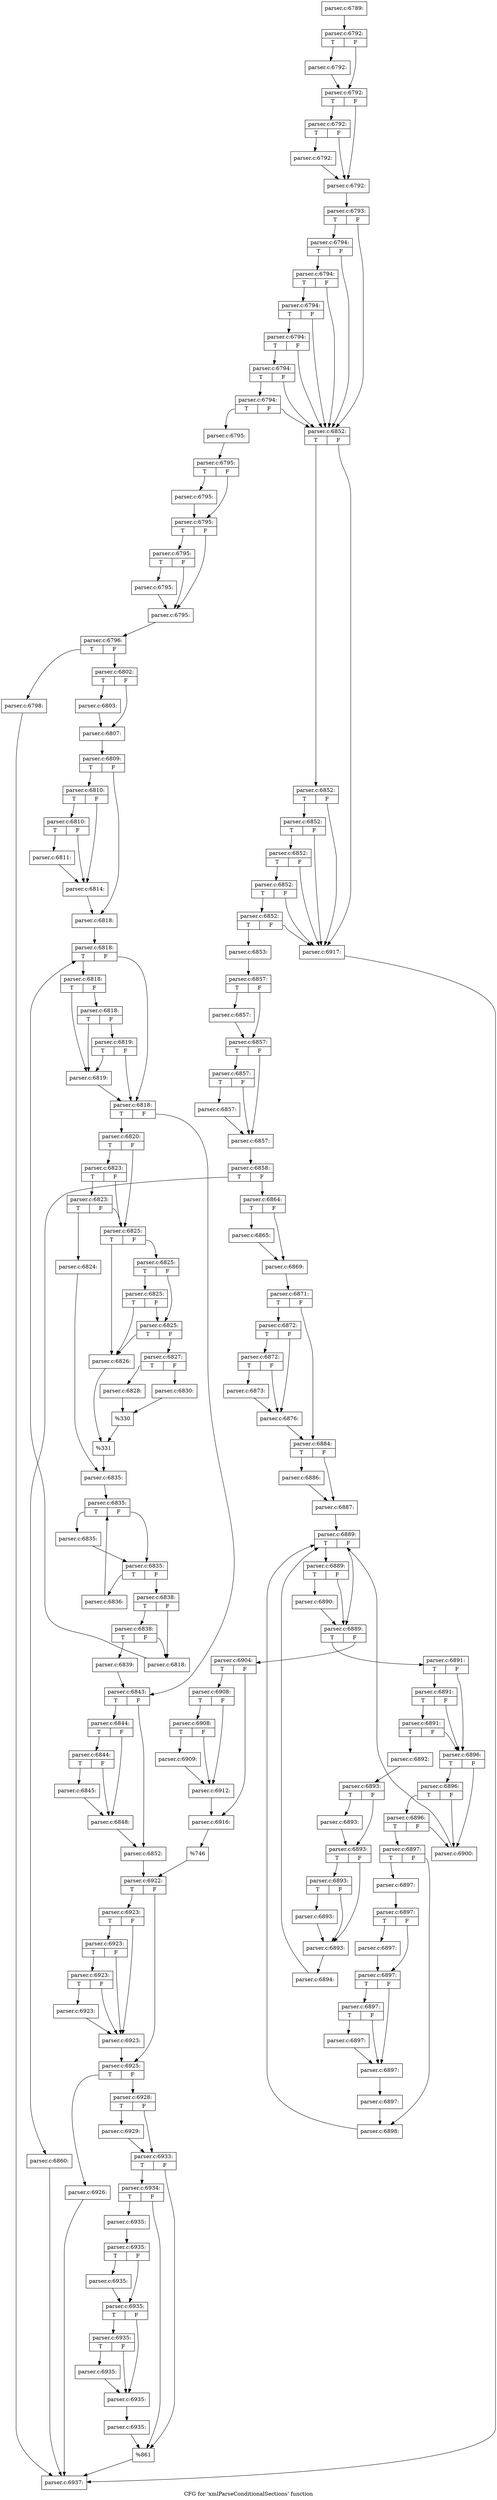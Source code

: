 digraph "CFG for 'xmlParseConditionalSections' function" {
	label="CFG for 'xmlParseConditionalSections' function";

	Node0x60d03a0 [shape=record,label="{parser.c:6789:}"];
	Node0x60d03a0 -> Node0x6104d50;
	Node0x6104d50 [shape=record,label="{parser.c:6792:|{<s0>T|<s1>F}}"];
	Node0x6104d50:s0 -> Node0x6105820;
	Node0x6104d50:s1 -> Node0x6105870;
	Node0x6105820 [shape=record,label="{parser.c:6792:}"];
	Node0x6105820 -> Node0x6105870;
	Node0x6105870 [shape=record,label="{parser.c:6792:|{<s0>T|<s1>F}}"];
	Node0x6105870:s0 -> Node0x6105f50;
	Node0x6105870:s1 -> Node0x6105f00;
	Node0x6105f50 [shape=record,label="{parser.c:6792:|{<s0>T|<s1>F}}"];
	Node0x6105f50:s0 -> Node0x6105eb0;
	Node0x6105f50:s1 -> Node0x6105f00;
	Node0x6105eb0 [shape=record,label="{parser.c:6792:}"];
	Node0x6105eb0 -> Node0x6105f00;
	Node0x6105f00 [shape=record,label="{parser.c:6792:}"];
	Node0x6105f00 -> Node0x6104430;
	Node0x6104430 [shape=record,label="{parser.c:6793:|{<s0>T|<s1>F}}"];
	Node0x6104430:s0 -> Node0x6106ce0;
	Node0x6104430:s1 -> Node0x6106ad0;
	Node0x6106ce0 [shape=record,label="{parser.c:6794:|{<s0>T|<s1>F}}"];
	Node0x6106ce0:s0 -> Node0x6106c90;
	Node0x6106ce0:s1 -> Node0x6106ad0;
	Node0x6106c90 [shape=record,label="{parser.c:6794:|{<s0>T|<s1>F}}"];
	Node0x6106c90:s0 -> Node0x6106c40;
	Node0x6106c90:s1 -> Node0x6106ad0;
	Node0x6106c40 [shape=record,label="{parser.c:6794:|{<s0>T|<s1>F}}"];
	Node0x6106c40:s0 -> Node0x6106bf0;
	Node0x6106c40:s1 -> Node0x6106ad0;
	Node0x6106bf0 [shape=record,label="{parser.c:6794:|{<s0>T|<s1>F}}"];
	Node0x6106bf0:s0 -> Node0x6106ba0;
	Node0x6106bf0:s1 -> Node0x6106ad0;
	Node0x6106ba0 [shape=record,label="{parser.c:6794:|{<s0>T|<s1>F}}"];
	Node0x6106ba0:s0 -> Node0x6106b20;
	Node0x6106ba0:s1 -> Node0x6106ad0;
	Node0x6106b20 [shape=record,label="{parser.c:6794:|{<s0>T|<s1>F}}"];
	Node0x6106b20:s0 -> Node0x6104d00;
	Node0x6106b20:s1 -> Node0x6106ad0;
	Node0x6104d00 [shape=record,label="{parser.c:6795:}"];
	Node0x6104d00 -> Node0x6109010;
	Node0x6109010 [shape=record,label="{parser.c:6795:|{<s0>T|<s1>F}}"];
	Node0x6109010:s0 -> Node0x6109a80;
	Node0x6109010:s1 -> Node0x6109ad0;
	Node0x6109a80 [shape=record,label="{parser.c:6795:}"];
	Node0x6109a80 -> Node0x6109ad0;
	Node0x6109ad0 [shape=record,label="{parser.c:6795:|{<s0>T|<s1>F}}"];
	Node0x6109ad0:s0 -> Node0x610a1b0;
	Node0x6109ad0:s1 -> Node0x610a160;
	Node0x610a1b0 [shape=record,label="{parser.c:6795:|{<s0>T|<s1>F}}"];
	Node0x610a1b0:s0 -> Node0x610a110;
	Node0x610a1b0:s1 -> Node0x610a160;
	Node0x610a110 [shape=record,label="{parser.c:6795:}"];
	Node0x610a110 -> Node0x610a160;
	Node0x610a160 [shape=record,label="{parser.c:6795:}"];
	Node0x610a160 -> Node0x6108f70;
	Node0x6108f70 [shape=record,label="{parser.c:6796:|{<s0>T|<s1>F}}"];
	Node0x6108f70:s0 -> Node0x6108fc0;
	Node0x6108f70:s1 -> Node0x610ad30;
	Node0x6108fc0 [shape=record,label="{parser.c:6798:}"];
	Node0x6108fc0 -> Node0x6139a80;
	Node0x610ad30 [shape=record,label="{parser.c:6802:|{<s0>T|<s1>F}}"];
	Node0x610ad30:s0 -> Node0x610b7e0;
	Node0x610ad30:s1 -> Node0x610b830;
	Node0x610b7e0 [shape=record,label="{parser.c:6803:}"];
	Node0x610b7e0 -> Node0x610b830;
	Node0x610b830 [shape=record,label="{parser.c:6807:}"];
	Node0x610b830 -> Node0x610ace0;
	Node0x610ace0 [shape=record,label="{parser.c:6809:|{<s0>T|<s1>F}}"];
	Node0x610ace0:s0 -> Node0x610c5a0;
	Node0x610ace0:s1 -> Node0x610c5f0;
	Node0x610c5a0 [shape=record,label="{parser.c:6810:|{<s0>T|<s1>F}}"];
	Node0x610c5a0:s0 -> Node0x610ca00;
	Node0x610c5a0:s1 -> Node0x610c9b0;
	Node0x610ca00 [shape=record,label="{parser.c:6810:|{<s0>T|<s1>F}}"];
	Node0x610ca00:s0 -> Node0x610c960;
	Node0x610ca00:s1 -> Node0x610c9b0;
	Node0x610c960 [shape=record,label="{parser.c:6811:}"];
	Node0x610c960 -> Node0x610c9b0;
	Node0x610c9b0 [shape=record,label="{parser.c:6814:}"];
	Node0x610c9b0 -> Node0x610c5f0;
	Node0x610c5f0 [shape=record,label="{parser.c:6818:}"];
	Node0x610c5f0 -> Node0x610e0f0;
	Node0x610e0f0 [shape=record,label="{parser.c:6818:|{<s0>T|<s1>F}}"];
	Node0x610e0f0:s0 -> Node0x610e430;
	Node0x610e0f0:s1 -> Node0x610e390;
	Node0x610e430 [shape=record,label="{parser.c:6818:|{<s0>T|<s1>F}}"];
	Node0x610e430:s0 -> Node0x610e3e0;
	Node0x610e430:s1 -> Node0x610e9d0;
	Node0x610e9d0 [shape=record,label="{parser.c:6818:|{<s0>T|<s1>F}}"];
	Node0x610e9d0:s0 -> Node0x610e3e0;
	Node0x610e9d0:s1 -> Node0x610e950;
	Node0x610e950 [shape=record,label="{parser.c:6819:|{<s0>T|<s1>F}}"];
	Node0x610e950:s0 -> Node0x610e3e0;
	Node0x610e950:s1 -> Node0x610e390;
	Node0x610e3e0 [shape=record,label="{parser.c:6819:}"];
	Node0x610e3e0 -> Node0x610e390;
	Node0x610e390 [shape=record,label="{parser.c:6818:|{<s0>T|<s1>F}}"];
	Node0x610e390:s0 -> Node0x610f930;
	Node0x610e390:s1 -> Node0x610e310;
	Node0x610f930 [shape=record,label="{parser.c:6820:|{<s0>T|<s1>F}}"];
	Node0x610f930:s0 -> Node0x6110cb0;
	Node0x610f930:s1 -> Node0x6110be0;
	Node0x6110cb0 [shape=record,label="{parser.c:6823:|{<s0>T|<s1>F}}"];
	Node0x6110cb0:s0 -> Node0x6110c30;
	Node0x6110cb0:s1 -> Node0x6110be0;
	Node0x6110c30 [shape=record,label="{parser.c:6823:|{<s0>T|<s1>F}}"];
	Node0x6110c30:s0 -> Node0x6110b40;
	Node0x6110c30:s1 -> Node0x6110be0;
	Node0x6110b40 [shape=record,label="{parser.c:6824:}"];
	Node0x6110b40 -> Node0x6110b90;
	Node0x6110be0 [shape=record,label="{parser.c:6825:|{<s0>T|<s1>F}}"];
	Node0x6110be0:s0 -> Node0x6111fb0;
	Node0x6110be0:s1 -> Node0x6112120;
	Node0x6112120 [shape=record,label="{parser.c:6825:|{<s0>T|<s1>F}}"];
	Node0x6112120:s0 -> Node0x6112600;
	Node0x6112120:s1 -> Node0x61120a0;
	Node0x6112600 [shape=record,label="{parser.c:6825:|{<s0>T|<s1>F}}"];
	Node0x6112600:s0 -> Node0x6111fb0;
	Node0x6112600:s1 -> Node0x61120a0;
	Node0x61120a0 [shape=record,label="{parser.c:6825:|{<s0>T|<s1>F}}"];
	Node0x61120a0:s0 -> Node0x6111fb0;
	Node0x61120a0:s1 -> Node0x6112050;
	Node0x6111fb0 [shape=record,label="{parser.c:6826:}"];
	Node0x6111fb0 -> Node0x6112000;
	Node0x6112050 [shape=record,label="{parser.c:6827:|{<s0>T|<s1>F}}"];
	Node0x6112050:s0 -> Node0x6113570;
	Node0x6112050:s1 -> Node0x6113610;
	Node0x6113570 [shape=record,label="{parser.c:6828:}"];
	Node0x6113570 -> Node0x61135c0;
	Node0x6113610 [shape=record,label="{parser.c:6830:}"];
	Node0x6113610 -> Node0x61135c0;
	Node0x61135c0 [shape=record,label="{%330}"];
	Node0x61135c0 -> Node0x6112000;
	Node0x6112000 [shape=record,label="{%331}"];
	Node0x6112000 -> Node0x6110b90;
	Node0x6110b90 [shape=record,label="{parser.c:6835:}"];
	Node0x6110b90 -> Node0x61140d0;
	Node0x61140d0 [shape=record,label="{parser.c:6835:|{<s0>T|<s1>F}}"];
	Node0x61140d0:s0 -> Node0x61143c0;
	Node0x61140d0:s1 -> Node0x6114370;
	Node0x61143c0 [shape=record,label="{parser.c:6835:}"];
	Node0x61143c0 -> Node0x6114370;
	Node0x6114370 [shape=record,label="{parser.c:6835:|{<s0>T|<s1>F}}"];
	Node0x6114370:s0 -> Node0x6114c10;
	Node0x6114370:s1 -> Node0x61142f0;
	Node0x6114c10 [shape=record,label="{parser.c:6836:}"];
	Node0x6114c10 -> Node0x61140d0;
	Node0x61142f0 [shape=record,label="{parser.c:6838:|{<s0>T|<s1>F}}"];
	Node0x61142f0:s0 -> Node0x6114f80;
	Node0x61142f0:s1 -> Node0x6114f30;
	Node0x6114f80 [shape=record,label="{parser.c:6838:|{<s0>T|<s1>F}}"];
	Node0x6114f80:s0 -> Node0x6114ee0;
	Node0x6114f80:s1 -> Node0x6114f30;
	Node0x6114ee0 [shape=record,label="{parser.c:6839:}"];
	Node0x6114ee0 -> Node0x610e310;
	Node0x6114f30 [shape=record,label="{parser.c:6818:}"];
	Node0x6114f30 -> Node0x610e0f0;
	Node0x610e310 [shape=record,label="{parser.c:6843:|{<s0>T|<s1>F}}"];
	Node0x610e310:s0 -> Node0x6115e50;
	Node0x610e310:s1 -> Node0x6115ea0;
	Node0x6115e50 [shape=record,label="{parser.c:6844:|{<s0>T|<s1>F}}"];
	Node0x6115e50:s0 -> Node0x61162b0;
	Node0x6115e50:s1 -> Node0x6116260;
	Node0x61162b0 [shape=record,label="{parser.c:6844:|{<s0>T|<s1>F}}"];
	Node0x61162b0:s0 -> Node0x6116210;
	Node0x61162b0:s1 -> Node0x6116260;
	Node0x6116210 [shape=record,label="{parser.c:6845:}"];
	Node0x6116210 -> Node0x6116260;
	Node0x6116260 [shape=record,label="{parser.c:6848:}"];
	Node0x6116260 -> Node0x6115ea0;
	Node0x6115ea0 [shape=record,label="{parser.c:6852:}"];
	Node0x6115ea0 -> Node0x6106a80;
	Node0x6106ad0 [shape=record,label="{parser.c:6852:|{<s0>T|<s1>F}}"];
	Node0x6106ad0:s0 -> Node0x6117d30;
	Node0x6106ad0:s1 -> Node0x6117b70;
	Node0x6117d30 [shape=record,label="{parser.c:6852:|{<s0>T|<s1>F}}"];
	Node0x6117d30:s0 -> Node0x6117ce0;
	Node0x6117d30:s1 -> Node0x6117b70;
	Node0x6117ce0 [shape=record,label="{parser.c:6852:|{<s0>T|<s1>F}}"];
	Node0x6117ce0:s0 -> Node0x6117c90;
	Node0x6117ce0:s1 -> Node0x6117b70;
	Node0x6117c90 [shape=record,label="{parser.c:6852:|{<s0>T|<s1>F}}"];
	Node0x6117c90:s0 -> Node0x6117c40;
	Node0x6117c90:s1 -> Node0x6117b70;
	Node0x6117c40 [shape=record,label="{parser.c:6852:|{<s0>T|<s1>F}}"];
	Node0x6117c40:s0 -> Node0x6117bc0;
	Node0x6117c40:s1 -> Node0x6117b70;
	Node0x6117bc0 [shape=record,label="{parser.c:6852:|{<s0>T|<s1>F}}"];
	Node0x6117bc0:s0 -> Node0x6117ad0;
	Node0x6117bc0:s1 -> Node0x6117b70;
	Node0x6117ad0 [shape=record,label="{parser.c:6853:}"];
	Node0x6117ad0 -> Node0x5e8d9e0;
	Node0x5e8d9e0 [shape=record,label="{parser.c:6857:|{<s0>T|<s1>F}}"];
	Node0x5e8d9e0:s0 -> Node0x5e8e4b0;
	Node0x5e8d9e0:s1 -> Node0x5e8e500;
	Node0x5e8e4b0 [shape=record,label="{parser.c:6857:}"];
	Node0x5e8e4b0 -> Node0x5e8e500;
	Node0x5e8e500 [shape=record,label="{parser.c:6857:|{<s0>T|<s1>F}}"];
	Node0x5e8e500:s0 -> Node0x5e8ebe0;
	Node0x5e8e500:s1 -> Node0x5e8eb90;
	Node0x5e8ebe0 [shape=record,label="{parser.c:6857:|{<s0>T|<s1>F}}"];
	Node0x5e8ebe0:s0 -> Node0x5e8eb40;
	Node0x5e8ebe0:s1 -> Node0x5e8eb90;
	Node0x5e8eb40 [shape=record,label="{parser.c:6857:}"];
	Node0x5e8eb40 -> Node0x5e8eb90;
	Node0x5e8eb90 [shape=record,label="{parser.c:6857:}"];
	Node0x5e8eb90 -> Node0x5e8d940;
	Node0x5e8d940 [shape=record,label="{parser.c:6858:|{<s0>T|<s1>F}}"];
	Node0x5e8d940:s0 -> Node0x5e8d990;
	Node0x5e8d940:s1 -> Node0x5e8f760;
	Node0x5e8d990 [shape=record,label="{parser.c:6860:}"];
	Node0x5e8d990 -> Node0x6139a80;
	Node0x5e8f760 [shape=record,label="{parser.c:6864:|{<s0>T|<s1>F}}"];
	Node0x5e8f760:s0 -> Node0x5e90210;
	Node0x5e8f760:s1 -> Node0x5e90260;
	Node0x5e90210 [shape=record,label="{parser.c:6865:}"];
	Node0x5e90210 -> Node0x5e90260;
	Node0x5e90260 [shape=record,label="{parser.c:6869:}"];
	Node0x5e90260 -> Node0x5e8f710;
	Node0x5e8f710 [shape=record,label="{parser.c:6871:|{<s0>T|<s1>F}}"];
	Node0x5e8f710:s0 -> Node0x5e90df0;
	Node0x5e8f710:s1 -> Node0x5e90e40;
	Node0x5e90df0 [shape=record,label="{parser.c:6872:|{<s0>T|<s1>F}}"];
	Node0x5e90df0:s0 -> Node0x5e91250;
	Node0x5e90df0:s1 -> Node0x5e91200;
	Node0x5e91250 [shape=record,label="{parser.c:6872:|{<s0>T|<s1>F}}"];
	Node0x5e91250:s0 -> Node0x5e911b0;
	Node0x5e91250:s1 -> Node0x5e91200;
	Node0x5e911b0 [shape=record,label="{parser.c:6873:}"];
	Node0x5e911b0 -> Node0x5e91200;
	Node0x5e91200 [shape=record,label="{parser.c:6876:}"];
	Node0x5e91200 -> Node0x5e90e40;
	Node0x5e90e40 [shape=record,label="{parser.c:6884:|{<s0>T|<s1>F}}"];
	Node0x5e90e40:s0 -> Node0x5e92ef0;
	Node0x5e90e40:s1 -> Node0x5e92f40;
	Node0x5e92ef0 [shape=record,label="{parser.c:6886:}"];
	Node0x5e92ef0 -> Node0x5e92f40;
	Node0x5e92f40 [shape=record,label="{parser.c:6887:}"];
	Node0x5e92f40 -> Node0x5e93800;
	Node0x5e93800 [shape=record,label="{parser.c:6889:|{<s0>T|<s1>F}}"];
	Node0x5e93800:s0 -> Node0x5e93b40;
	Node0x5e93800:s1 -> Node0x5e93aa0;
	Node0x5e93b40 [shape=record,label="{parser.c:6889:|{<s0>T|<s1>F}}"];
	Node0x5e93b40:s0 -> Node0x5e93af0;
	Node0x5e93b40:s1 -> Node0x5e93aa0;
	Node0x5e93af0 [shape=record,label="{parser.c:6890:}"];
	Node0x5e93af0 -> Node0x5e93aa0;
	Node0x5e93aa0 [shape=record,label="{parser.c:6889:|{<s0>T|<s1>F}}"];
	Node0x5e93aa0:s0 -> Node0x5e941e0;
	Node0x5e93aa0:s1 -> Node0x5e93a20;
	Node0x5e941e0 [shape=record,label="{parser.c:6891:|{<s0>T|<s1>F}}"];
	Node0x5e941e0:s0 -> Node0x5e948f0;
	Node0x5e941e0:s1 -> Node0x5e94820;
	Node0x5e948f0 [shape=record,label="{parser.c:6891:|{<s0>T|<s1>F}}"];
	Node0x5e948f0:s0 -> Node0x5e94870;
	Node0x5e948f0:s1 -> Node0x5e94820;
	Node0x5e94870 [shape=record,label="{parser.c:6891:|{<s0>T|<s1>F}}"];
	Node0x5e94870:s0 -> Node0x5e947d0;
	Node0x5e94870:s1 -> Node0x5e94820;
	Node0x5e947d0 [shape=record,label="{parser.c:6892:}"];
	Node0x5e947d0 -> Node0x5e95b70;
	Node0x5e95b70 [shape=record,label="{parser.c:6893:|{<s0>T|<s1>F}}"];
	Node0x5e95b70:s0 -> Node0x5e96640;
	Node0x5e95b70:s1 -> Node0x5e96690;
	Node0x5e96640 [shape=record,label="{parser.c:6893:}"];
	Node0x5e96640 -> Node0x5e96690;
	Node0x5e96690 [shape=record,label="{parser.c:6893:|{<s0>T|<s1>F}}"];
	Node0x5e96690:s0 -> Node0x5e96d70;
	Node0x5e96690:s1 -> Node0x5e96d20;
	Node0x5e96d70 [shape=record,label="{parser.c:6893:|{<s0>T|<s1>F}}"];
	Node0x5e96d70:s0 -> Node0x5e96cd0;
	Node0x5e96d70:s1 -> Node0x5e96d20;
	Node0x5e96cd0 [shape=record,label="{parser.c:6893:}"];
	Node0x5e96cd0 -> Node0x5e96d20;
	Node0x5e96d20 [shape=record,label="{parser.c:6893:}"];
	Node0x5e96d20 -> Node0x5e95ad0;
	Node0x5e95ad0 [shape=record,label="{parser.c:6894:}"];
	Node0x5e95ad0 -> Node0x5e93800;
	Node0x5e94820 [shape=record,label="{parser.c:6896:|{<s0>T|<s1>F}}"];
	Node0x5e94820:s0 -> Node0x5e979a0;
	Node0x5e94820:s1 -> Node0x5e978d0;
	Node0x5e979a0 [shape=record,label="{parser.c:6896:|{<s0>T|<s1>F}}"];
	Node0x5e979a0:s0 -> Node0x5e97920;
	Node0x5e979a0:s1 -> Node0x5e978d0;
	Node0x5e97920 [shape=record,label="{parser.c:6896:|{<s0>T|<s1>F}}"];
	Node0x5e97920:s0 -> Node0x5e95b20;
	Node0x5e97920:s1 -> Node0x5e978d0;
	Node0x5e95b20 [shape=record,label="{parser.c:6897:|{<s0>T|<s1>F}}"];
	Node0x5e95b20:s0 -> Node0x5e98af0;
	Node0x5e95b20:s1 -> Node0x5e98b40;
	Node0x5e98af0 [shape=record,label="{parser.c:6897:}"];
	Node0x5e98af0 -> Node0x5e98f90;
	Node0x5e98f90 [shape=record,label="{parser.c:6897:|{<s0>T|<s1>F}}"];
	Node0x5e98f90:s0 -> Node0x5e99a00;
	Node0x5e98f90:s1 -> Node0x5e99a50;
	Node0x5e99a00 [shape=record,label="{parser.c:6897:}"];
	Node0x5e99a00 -> Node0x5e99a50;
	Node0x5e99a50 [shape=record,label="{parser.c:6897:|{<s0>T|<s1>F}}"];
	Node0x5e99a50:s0 -> Node0x5e9a130;
	Node0x5e99a50:s1 -> Node0x5e9a0e0;
	Node0x5e9a130 [shape=record,label="{parser.c:6897:|{<s0>T|<s1>F}}"];
	Node0x5e9a130:s0 -> Node0x5e9a090;
	Node0x5e9a130:s1 -> Node0x5e9a0e0;
	Node0x5e9a090 [shape=record,label="{parser.c:6897:}"];
	Node0x5e9a090 -> Node0x5e9a0e0;
	Node0x5e9a0e0 [shape=record,label="{parser.c:6897:}"];
	Node0x5e9a0e0 -> Node0x5e98ef0;
	Node0x5e98ef0 [shape=record,label="{parser.c:6897:}"];
	Node0x5e98ef0 -> Node0x5e98b40;
	Node0x5e98b40 [shape=record,label="{parser.c:6898:}"];
	Node0x5e98b40 -> Node0x5e93800;
	Node0x5e978d0 [shape=record,label="{parser.c:6900:}"];
	Node0x5e978d0 -> Node0x5e93800;
	Node0x5e93a20 [shape=record,label="{parser.c:6904:|{<s0>T|<s1>F}}"];
	Node0x5e93a20:s0 -> Node0x5e98f40;
	Node0x5e93a20:s1 -> Node0x5e9b440;
	Node0x5e98f40 [shape=record,label="{parser.c:6908:|{<s0>T|<s1>F}}"];
	Node0x5e98f40:s0 -> Node0x61362d0;
	Node0x5e98f40:s1 -> Node0x6136280;
	Node0x61362d0 [shape=record,label="{parser.c:6908:|{<s0>T|<s1>F}}"];
	Node0x61362d0:s0 -> Node0x6136230;
	Node0x61362d0:s1 -> Node0x6136280;
	Node0x6136230 [shape=record,label="{parser.c:6909:}"];
	Node0x6136230 -> Node0x6136280;
	Node0x6136280 [shape=record,label="{parser.c:6912:}"];
	Node0x6136280 -> Node0x5e9b440;
	Node0x5e9b440 [shape=record,label="{parser.c:6916:}"];
	Node0x5e9b440 -> Node0x6117b20;
	Node0x6117b70 [shape=record,label="{parser.c:6917:}"];
	Node0x6117b70 -> Node0x6139a80;
	Node0x6117b20 [shape=record,label="{%746}"];
	Node0x6117b20 -> Node0x6106a80;
	Node0x6106a80 [shape=record,label="{parser.c:6922:|{<s0>T|<s1>F}}"];
	Node0x6106a80:s0 -> Node0x6137fe0;
	Node0x6106a80:s1 -> Node0x6138030;
	Node0x6137fe0 [shape=record,label="{parser.c:6923:|{<s0>T|<s1>F}}"];
	Node0x6137fe0:s0 -> Node0x6138730;
	Node0x6137fe0:s1 -> Node0x6138660;
	Node0x6138730 [shape=record,label="{parser.c:6923:|{<s0>T|<s1>F}}"];
	Node0x6138730:s0 -> Node0x61386b0;
	Node0x6138730:s1 -> Node0x6138660;
	Node0x61386b0 [shape=record,label="{parser.c:6923:|{<s0>T|<s1>F}}"];
	Node0x61386b0:s0 -> Node0x6138610;
	Node0x61386b0:s1 -> Node0x6138660;
	Node0x6138610 [shape=record,label="{parser.c:6923:}"];
	Node0x6138610 -> Node0x6138660;
	Node0x6138660 [shape=record,label="{parser.c:6923:}"];
	Node0x6138660 -> Node0x6138030;
	Node0x6138030 [shape=record,label="{parser.c:6925:|{<s0>T|<s1>F}}"];
	Node0x6138030:s0 -> Node0x6139a30;
	Node0x6138030:s1 -> Node0x6139ad0;
	Node0x6139a30 [shape=record,label="{parser.c:6926:}"];
	Node0x6139a30 -> Node0x6139a80;
	Node0x6139ad0 [shape=record,label="{parser.c:6928:|{<s0>T|<s1>F}}"];
	Node0x6139ad0:s0 -> Node0x613a400;
	Node0x6139ad0:s1 -> Node0x613a450;
	Node0x613a400 [shape=record,label="{parser.c:6929:}"];
	Node0x613a400 -> Node0x613a450;
	Node0x613a450 [shape=record,label="{parser.c:6933:|{<s0>T|<s1>F}}"];
	Node0x613a450:s0 -> Node0x613ae70;
	Node0x613a450:s1 -> Node0x613ae20;
	Node0x613ae70 [shape=record,label="{parser.c:6934:|{<s0>T|<s1>F}}"];
	Node0x613ae70:s0 -> Node0x613add0;
	Node0x613ae70:s1 -> Node0x613ae20;
	Node0x613add0 [shape=record,label="{parser.c:6935:}"];
	Node0x613add0 -> Node0x613bb90;
	Node0x613bb90 [shape=record,label="{parser.c:6935:|{<s0>T|<s1>F}}"];
	Node0x613bb90:s0 -> Node0x613c600;
	Node0x613bb90:s1 -> Node0x613c650;
	Node0x613c600 [shape=record,label="{parser.c:6935:}"];
	Node0x613c600 -> Node0x613c650;
	Node0x613c650 [shape=record,label="{parser.c:6935:|{<s0>T|<s1>F}}"];
	Node0x613c650:s0 -> Node0x613cd30;
	Node0x613c650:s1 -> Node0x613cce0;
	Node0x613cd30 [shape=record,label="{parser.c:6935:|{<s0>T|<s1>F}}"];
	Node0x613cd30:s0 -> Node0x613cc90;
	Node0x613cd30:s1 -> Node0x613cce0;
	Node0x613cc90 [shape=record,label="{parser.c:6935:}"];
	Node0x613cc90 -> Node0x613cce0;
	Node0x613cce0 [shape=record,label="{parser.c:6935:}"];
	Node0x613cce0 -> Node0x613baf0;
	Node0x613baf0 [shape=record,label="{parser.c:6935:}"];
	Node0x613baf0 -> Node0x613ae20;
	Node0x613ae20 [shape=record,label="{%861}"];
	Node0x613ae20 -> Node0x6139a80;
	Node0x6139a80 [shape=record,label="{parser.c:6937:}"];
}
